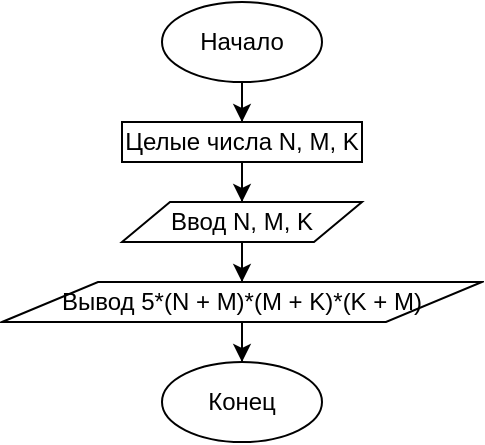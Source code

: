 <mxfile version="13.1.14"><diagram id="Hsi1N0cberL_-BoPGEi5" name="Page-1"><mxGraphModel dx="767" dy="305" grid="1" gridSize="10" guides="1" tooltips="1" connect="1" arrows="1" fold="1" page="1" pageScale="1" pageWidth="850" pageHeight="1100" math="0" shadow="0"><root><mxCell id="0"/><mxCell id="1" parent="0"/><mxCell id="LDhQOHuRyV1jIk14AgpL-1309" style="edgeStyle=orthogonalEdgeStyle;rounded=0;orthogonalLoop=1;jettySize=auto;html=1;entryX=0.5;entryY=0;entryDx=0;entryDy=0;" edge="1" parent="1" source="LDhQOHuRyV1jIk14AgpL-1310" target="LDhQOHuRyV1jIk14AgpL-1315"><mxGeometry relative="1" as="geometry"/></mxCell><mxCell id="LDhQOHuRyV1jIk14AgpL-1310" value="Начало" style="ellipse;whiteSpace=wrap;html=1;" vertex="1" parent="1"><mxGeometry x="220" y="240" width="80" height="40" as="geometry"/></mxCell><mxCell id="LDhQOHuRyV1jIk14AgpL-1311" style="edgeStyle=orthogonalEdgeStyle;rounded=0;orthogonalLoop=1;jettySize=auto;html=1;entryX=0.5;entryY=0;entryDx=0;entryDy=0;" edge="1" parent="1" source="LDhQOHuRyV1jIk14AgpL-1312" target="LDhQOHuRyV1jIk14AgpL-1313"><mxGeometry relative="1" as="geometry"/></mxCell><mxCell id="LDhQOHuRyV1jIk14AgpL-1312" value="Вывод 5*(N + M)*(M + K)*(K + M)" style="shape=parallelogram;perimeter=parallelogramPerimeter;whiteSpace=wrap;html=1;" vertex="1" parent="1"><mxGeometry x="140" y="380" width="240" height="20" as="geometry"/></mxCell><mxCell id="LDhQOHuRyV1jIk14AgpL-1313" value="Конец" style="ellipse;whiteSpace=wrap;html=1;" vertex="1" parent="1"><mxGeometry x="220" y="420" width="80" height="40" as="geometry"/></mxCell><mxCell id="LDhQOHuRyV1jIk14AgpL-1314" style="edgeStyle=orthogonalEdgeStyle;rounded=0;orthogonalLoop=1;jettySize=auto;html=1;" edge="1" parent="1" source="LDhQOHuRyV1jIk14AgpL-1315" target="LDhQOHuRyV1jIk14AgpL-1317"><mxGeometry relative="1" as="geometry"/></mxCell><mxCell id="LDhQOHuRyV1jIk14AgpL-1315" value="Целые числа&amp;nbsp;N, M, K" style="rounded=0;whiteSpace=wrap;html=1;" vertex="1" parent="1"><mxGeometry x="200" y="300" width="120" height="20" as="geometry"/></mxCell><mxCell id="LDhQOHuRyV1jIk14AgpL-1316" style="edgeStyle=orthogonalEdgeStyle;rounded=0;orthogonalLoop=1;jettySize=auto;html=1;entryX=0.5;entryY=0;entryDx=0;entryDy=0;" edge="1" parent="1" source="LDhQOHuRyV1jIk14AgpL-1317" target="LDhQOHuRyV1jIk14AgpL-1312"><mxGeometry relative="1" as="geometry"/></mxCell><mxCell id="LDhQOHuRyV1jIk14AgpL-1317" value="Ввод&amp;nbsp;N, M, K" style="shape=parallelogram;perimeter=parallelogramPerimeter;whiteSpace=wrap;html=1;" vertex="1" parent="1"><mxGeometry x="200" y="340" width="120" height="20" as="geometry"/></mxCell></root></mxGraphModel></diagram></mxfile>